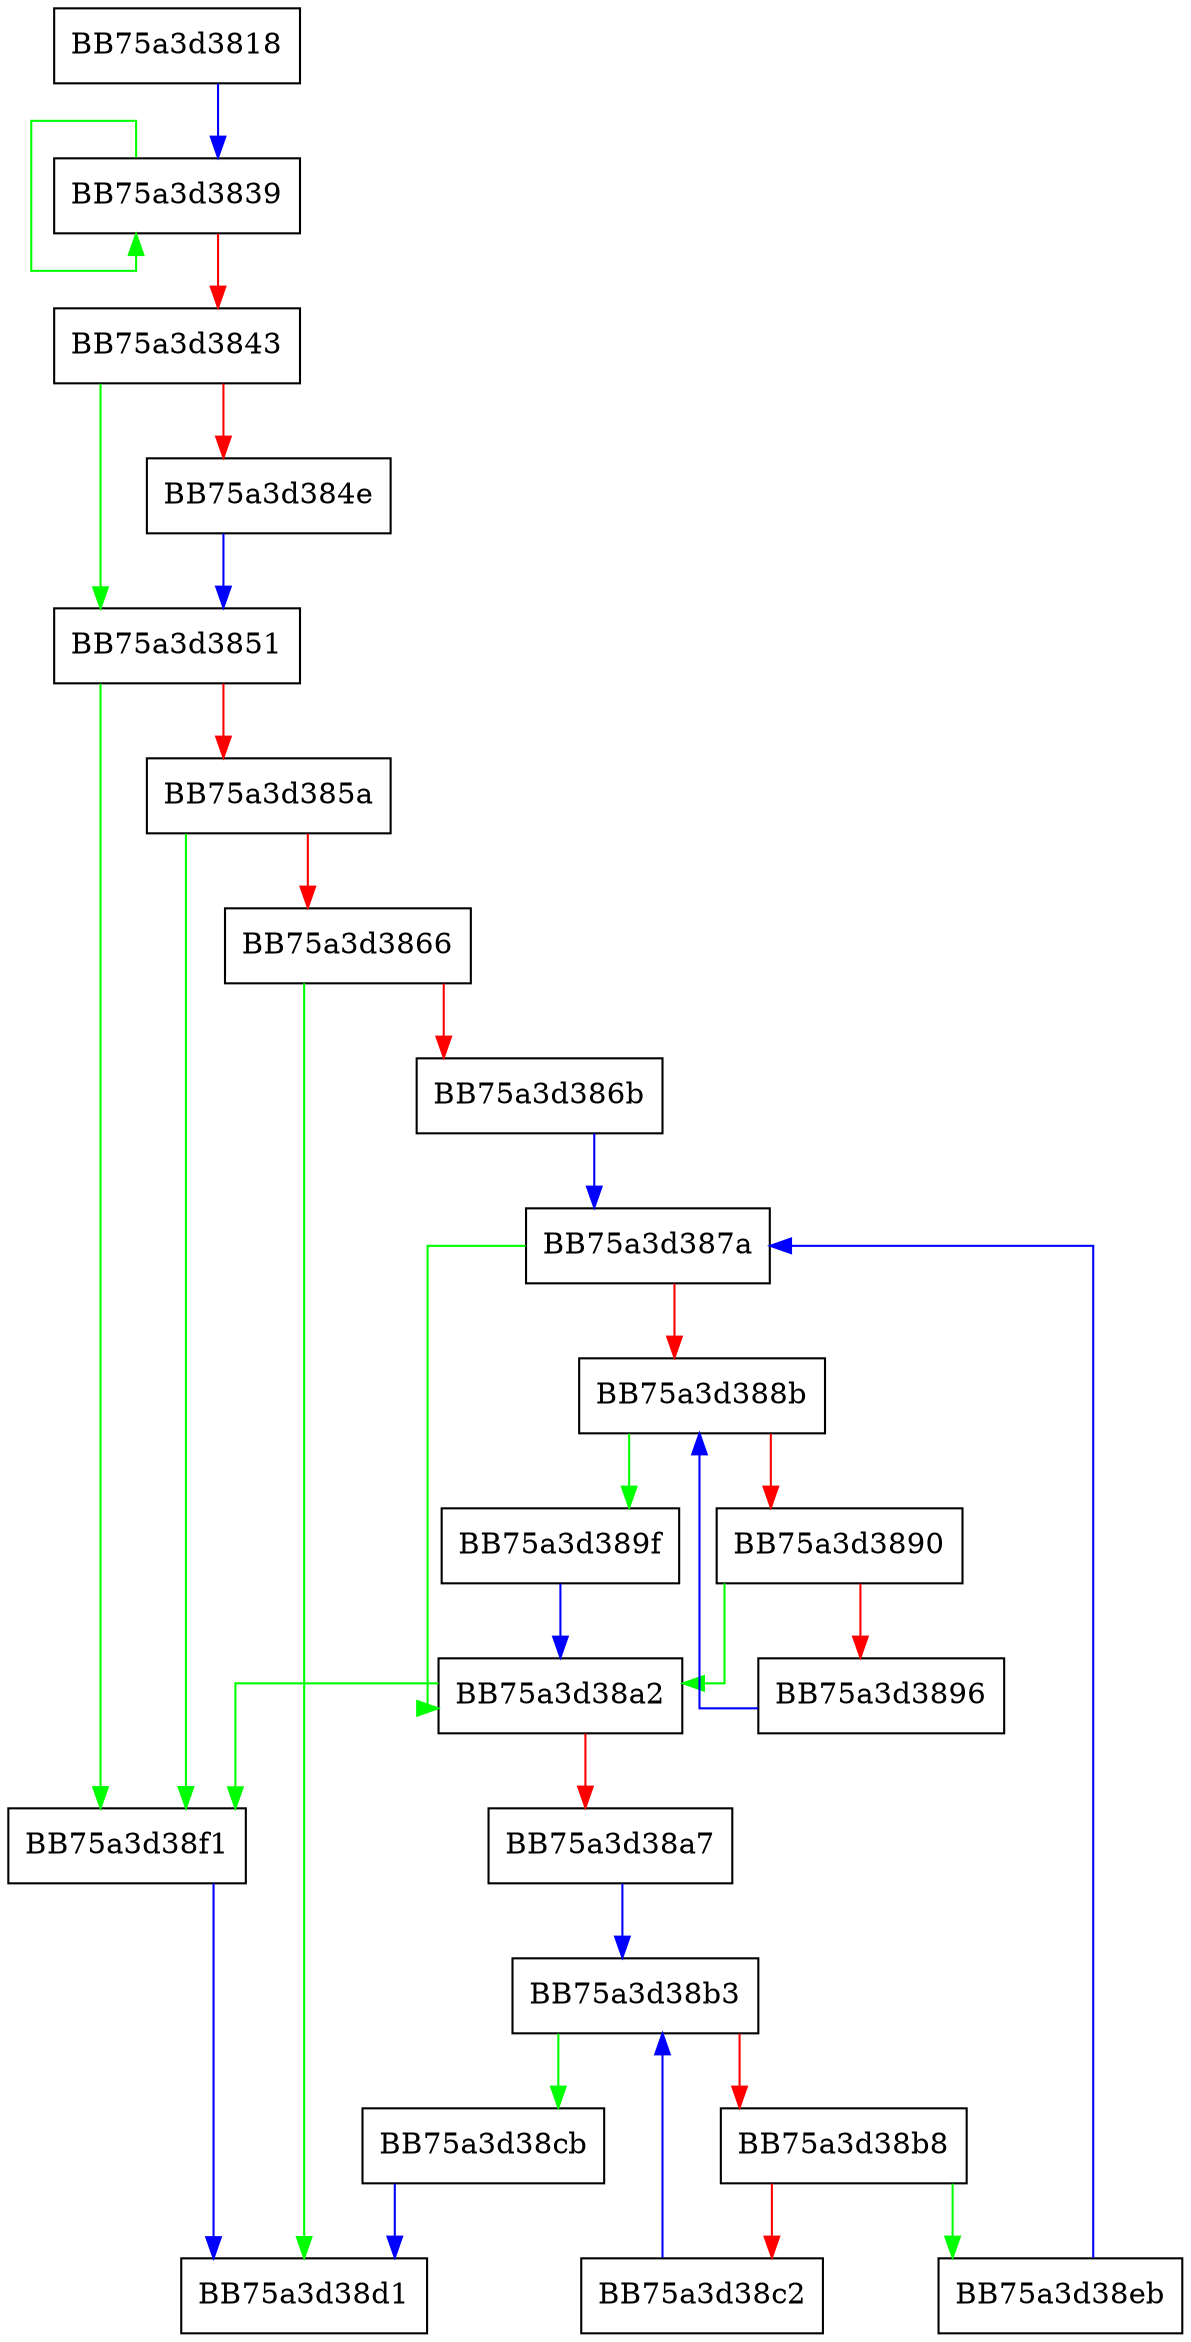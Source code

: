 digraph find {
  node [shape="box"];
  graph [splines=ortho];
  BB75a3d3818 -> BB75a3d3839 [color="blue"];
  BB75a3d3839 -> BB75a3d3839 [color="green"];
  BB75a3d3839 -> BB75a3d3843 [color="red"];
  BB75a3d3843 -> BB75a3d3851 [color="green"];
  BB75a3d3843 -> BB75a3d384e [color="red"];
  BB75a3d384e -> BB75a3d3851 [color="blue"];
  BB75a3d3851 -> BB75a3d38f1 [color="green"];
  BB75a3d3851 -> BB75a3d385a [color="red"];
  BB75a3d385a -> BB75a3d38f1 [color="green"];
  BB75a3d385a -> BB75a3d3866 [color="red"];
  BB75a3d3866 -> BB75a3d38d1 [color="green"];
  BB75a3d3866 -> BB75a3d386b [color="red"];
  BB75a3d386b -> BB75a3d387a [color="blue"];
  BB75a3d387a -> BB75a3d38a2 [color="green"];
  BB75a3d387a -> BB75a3d388b [color="red"];
  BB75a3d388b -> BB75a3d389f [color="green"];
  BB75a3d388b -> BB75a3d3890 [color="red"];
  BB75a3d3890 -> BB75a3d38a2 [color="green"];
  BB75a3d3890 -> BB75a3d3896 [color="red"];
  BB75a3d3896 -> BB75a3d388b [color="blue"];
  BB75a3d389f -> BB75a3d38a2 [color="blue"];
  BB75a3d38a2 -> BB75a3d38f1 [color="green"];
  BB75a3d38a2 -> BB75a3d38a7 [color="red"];
  BB75a3d38a7 -> BB75a3d38b3 [color="blue"];
  BB75a3d38b3 -> BB75a3d38cb [color="green"];
  BB75a3d38b3 -> BB75a3d38b8 [color="red"];
  BB75a3d38b8 -> BB75a3d38eb [color="green"];
  BB75a3d38b8 -> BB75a3d38c2 [color="red"];
  BB75a3d38c2 -> BB75a3d38b3 [color="blue"];
  BB75a3d38cb -> BB75a3d38d1 [color="blue"];
  BB75a3d38eb -> BB75a3d387a [color="blue"];
  BB75a3d38f1 -> BB75a3d38d1 [color="blue"];
}